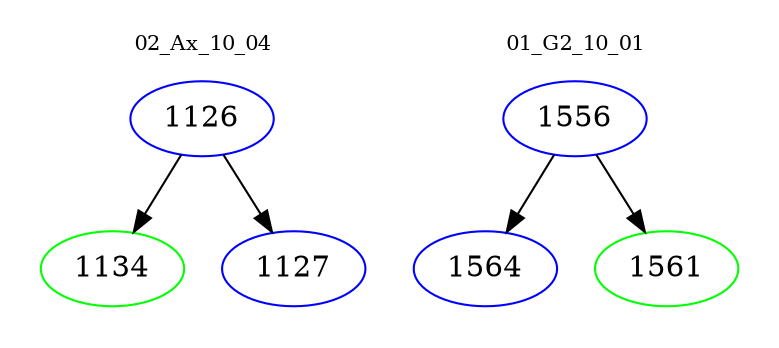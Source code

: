 digraph{
subgraph cluster_0 {
color = white
label = "02_Ax_10_04";
fontsize=10;
T0_1126 [label="1126", color="blue"]
T0_1126 -> T0_1134 [color="black"]
T0_1134 [label="1134", color="green"]
T0_1126 -> T0_1127 [color="black"]
T0_1127 [label="1127", color="blue"]
}
subgraph cluster_1 {
color = white
label = "01_G2_10_01";
fontsize=10;
T1_1556 [label="1556", color="blue"]
T1_1556 -> T1_1564 [color="black"]
T1_1564 [label="1564", color="blue"]
T1_1556 -> T1_1561 [color="black"]
T1_1561 [label="1561", color="green"]
}
}
